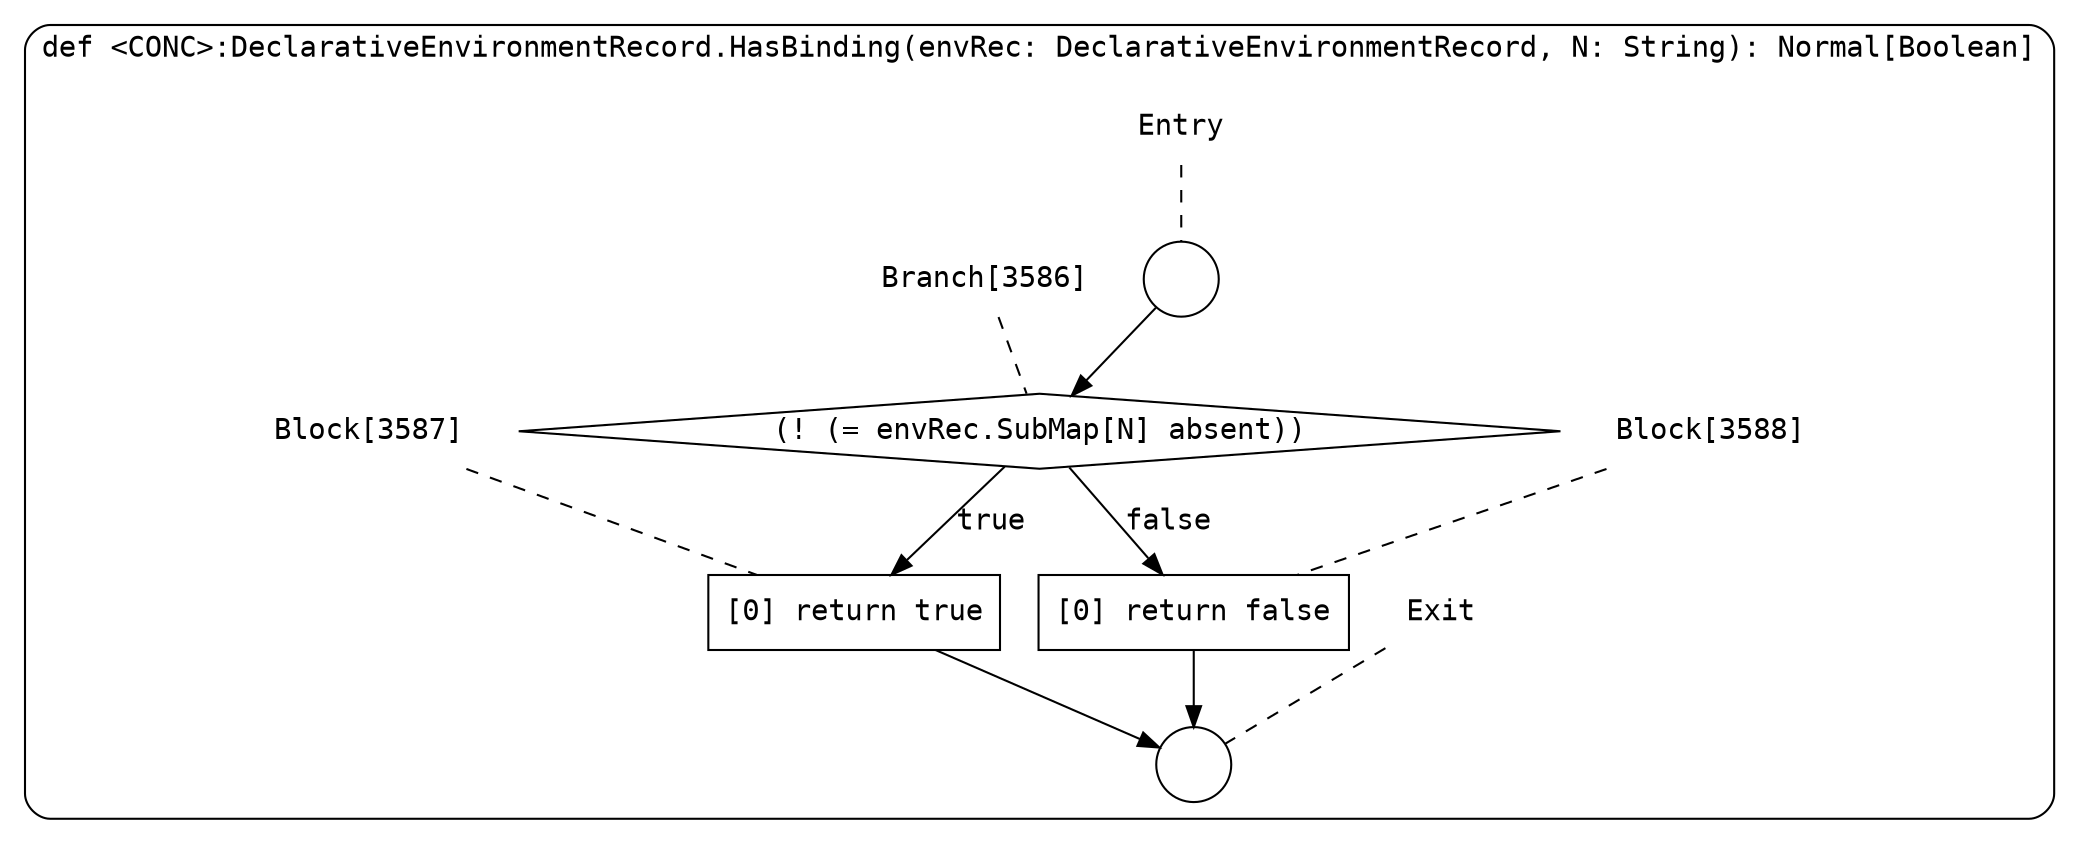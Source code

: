digraph {
  graph [fontname = "Consolas"]
  node [fontname = "Consolas"]
  edge [fontname = "Consolas"]
  subgraph cluster974 {
    label = "def <CONC>:DeclarativeEnvironmentRecord.HasBinding(envRec: DeclarativeEnvironmentRecord, N: String): Normal[Boolean]"
    style = rounded
    cluster974_entry_name [shape=none, label=<<font color="black">Entry</font>>]
    cluster974_entry_name -> cluster974_entry [arrowhead=none, color="black", style=dashed]
    cluster974_entry [shape=circle label=" " color="black" fillcolor="white" style=filled]
    cluster974_entry -> node3586 [color="black"]
    cluster974_exit_name [shape=none, label=<<font color="black">Exit</font>>]
    cluster974_exit_name -> cluster974_exit [arrowhead=none, color="black", style=dashed]
    cluster974_exit [shape=circle label=" " color="black" fillcolor="white" style=filled]
    node3586_name [shape=none, label=<<font color="black">Branch[3586]</font>>]
    node3586_name -> node3586 [arrowhead=none, color="black", style=dashed]
    node3586 [shape=diamond, label=<<font color="black">(! (= envRec.SubMap[N] absent))</font>> color="black" fillcolor="white", style=filled]
    node3586 -> node3587 [label=<<font color="black">true</font>> color="black"]
    node3586 -> node3588 [label=<<font color="black">false</font>> color="black"]
    node3587_name [shape=none, label=<<font color="black">Block[3587]</font>>]
    node3587_name -> node3587 [arrowhead=none, color="black", style=dashed]
    node3587 [shape=box, label=<<font color="black">[0] return true<BR ALIGN="LEFT"/></font>> color="black" fillcolor="white", style=filled]
    node3587 -> cluster974_exit [color="black"]
    node3588_name [shape=none, label=<<font color="black">Block[3588]</font>>]
    node3588_name -> node3588 [arrowhead=none, color="black", style=dashed]
    node3588 [shape=box, label=<<font color="black">[0] return false<BR ALIGN="LEFT"/></font>> color="black" fillcolor="white", style=filled]
    node3588 -> cluster974_exit [color="black"]
  }
}
